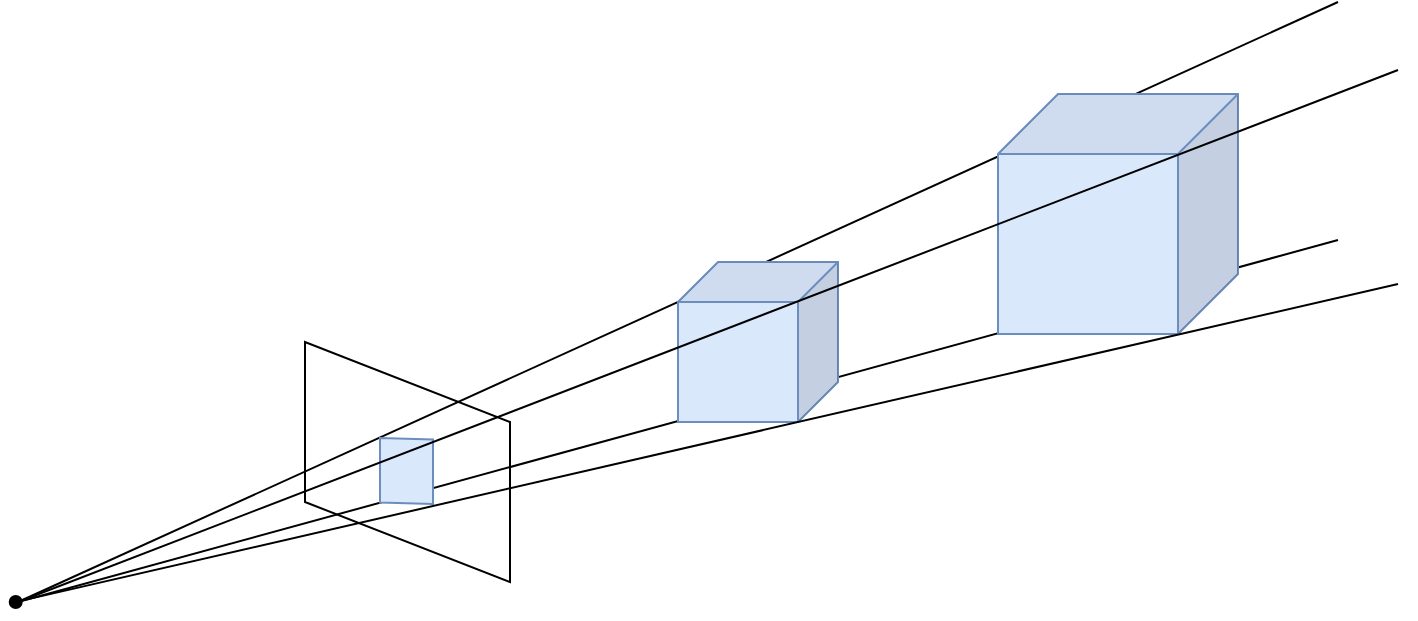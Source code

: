 <mxfile version="14.5.1" type="device"><diagram id="F_I9tLLLk-cZw6uAtwCA" name="Página-1"><mxGraphModel dx="1350" dy="843" grid="1" gridSize="10" guides="1" tooltips="1" connect="1" arrows="1" fold="1" page="1" pageScale="1" pageWidth="1169" pageHeight="827" math="0" shadow="0"><root><mxCell id="0"/><mxCell id="1" parent="0"/><mxCell id="A6aYmcOdvdzairuI4i04-6" value="" style="endArrow=none;html=1;" parent="1" edge="1"><mxGeometry width="50" height="50" relative="1" as="geometry"><mxPoint x="190" y="490" as="sourcePoint"/><mxPoint x="850" y="190" as="targetPoint"/></mxGeometry></mxCell><mxCell id="A6aYmcOdvdzairuI4i04-5" value="" style="endArrow=none;html=1;" parent="1" edge="1"><mxGeometry width="50" height="50" relative="1" as="geometry"><mxPoint x="190" y="490" as="sourcePoint"/><mxPoint x="850" y="309" as="targetPoint"/></mxGeometry></mxCell><mxCell id="A6aYmcOdvdzairuI4i04-1" value="" style="shape=cube;whiteSpace=wrap;html=1;boundedLbl=1;backgroundOutline=1;darkOpacity=0.05;darkOpacity2=0.1;size=20;flipH=1;fillColor=#dae8fc;strokeColor=#6c8ebf;" parent="1" vertex="1"><mxGeometry x="520" y="320" width="80" height="80" as="geometry"/></mxCell><mxCell id="A6aYmcOdvdzairuI4i04-2" value="" style="shape=cube;whiteSpace=wrap;html=1;boundedLbl=1;backgroundOutline=1;darkOpacity=0.05;darkOpacity2=0.1;size=30;flipH=1;fillColor=#dae8fc;strokeColor=#6c8ebf;" parent="1" vertex="1"><mxGeometry x="680" y="236" width="120" height="120" as="geometry"/></mxCell><mxCell id="A6aYmcOdvdzairuI4i04-4" value="" style="shape=parallelogram;perimeter=parallelogramPerimeter;whiteSpace=wrap;html=1;fixedSize=1;flipV=1;flipH=1;size=40;rotation=90;fillColor=none;" parent="1" vertex="1"><mxGeometry x="324.75" y="368.75" width="120" height="102.5" as="geometry"/></mxCell><mxCell id="A6aYmcOdvdzairuI4i04-7" value="" style="shape=parallelogram;perimeter=parallelogramPerimeter;whiteSpace=wrap;html=1;fixedSize=1;flipV=1;flipH=1;size=0.75;rotation=90;fillColor=#dae8fc;strokeColor=#6c8ebf;" parent="1" vertex="1"><mxGeometry x="367.75" y="411.25" width="33" height="26.5" as="geometry"/></mxCell><mxCell id="A6aYmcOdvdzairuI4i04-8" value="" style="endArrow=none;html=1;startArrow=oval;startFill=1;endSize=7;" parent="1" edge="1"><mxGeometry width="50" height="50" relative="1" as="geometry"><mxPoint x="188.857" y="490" as="sourcePoint"/><mxPoint x="880" y="331" as="targetPoint"/></mxGeometry></mxCell><mxCell id="A6aYmcOdvdzairuI4i04-10" value="" style="endArrow=none;html=1;" parent="1" edge="1"><mxGeometry width="50" height="50" relative="1" as="geometry"><mxPoint x="190" y="490" as="sourcePoint"/><mxPoint x="880" y="224" as="targetPoint"/></mxGeometry></mxCell></root></mxGraphModel></diagram></mxfile>
